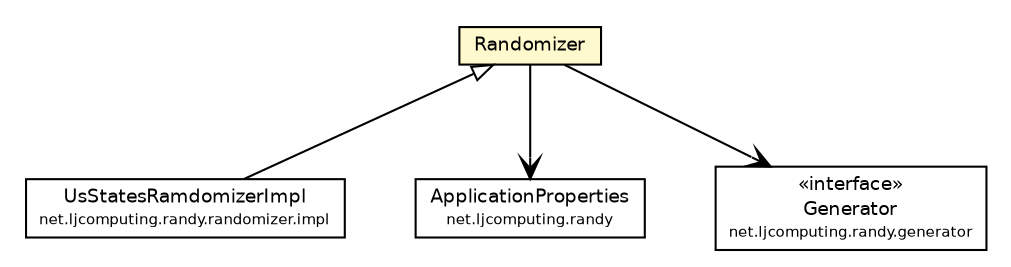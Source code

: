#!/usr/local/bin/dot
#
# Class diagram 
# Generated by UMLGraph version R5_6 (http://www.umlgraph.org/)
#

digraph G {
	edge [fontname="Helvetica",fontsize=10,labelfontname="Helvetica",labelfontsize=10];
	node [fontname="Helvetica",fontsize=10,shape=plaintext];
	nodesep=0.25;
	ranksep=0.5;
	// net.ljcomputing.randy.randomizer.Randomizer
	c322 [label=<<table title="net.ljcomputing.randy.randomizer.Randomizer" border="0" cellborder="1" cellspacing="0" cellpadding="2" port="p" bgcolor="lemonChiffon" href="./Randomizer.html">
		<tr><td><table border="0" cellspacing="0" cellpadding="1">
<tr><td align="center" balign="center"> Randomizer </td></tr>
		</table></td></tr>
		</table>>, URL="./Randomizer.html", fontname="Helvetica", fontcolor="black", fontsize=9.0];
	// net.ljcomputing.randy.randomizer.impl.UsStatesRamdomizerImpl
	c324 [label=<<table title="net.ljcomputing.randy.randomizer.impl.UsStatesRamdomizerImpl" border="0" cellborder="1" cellspacing="0" cellpadding="2" port="p" href="./impl/UsStatesRamdomizerImpl.html">
		<tr><td><table border="0" cellspacing="0" cellpadding="1">
<tr><td align="center" balign="center"> UsStatesRamdomizerImpl </td></tr>
<tr><td align="center" balign="center"><font point-size="7.0"> net.ljcomputing.randy.randomizer.impl </font></td></tr>
		</table></td></tr>
		</table>>, URL="./impl/UsStatesRamdomizerImpl.html", fontname="Helvetica", fontcolor="black", fontsize=9.0];
	// net.ljcomputing.randy.ApplicationProperties
	c325 [label=<<table title="net.ljcomputing.randy.ApplicationProperties" border="0" cellborder="1" cellspacing="0" cellpadding="2" port="p" href="../ApplicationProperties.html">
		<tr><td><table border="0" cellspacing="0" cellpadding="1">
<tr><td align="center" balign="center"> ApplicationProperties </td></tr>
<tr><td align="center" balign="center"><font point-size="7.0"> net.ljcomputing.randy </font></td></tr>
		</table></td></tr>
		</table>>, URL="../ApplicationProperties.html", fontname="Helvetica", fontcolor="black", fontsize=9.0];
	// net.ljcomputing.randy.generator.Generator
	c328 [label=<<table title="net.ljcomputing.randy.generator.Generator" border="0" cellborder="1" cellspacing="0" cellpadding="2" port="p" href="../generator/Generator.html">
		<tr><td><table border="0" cellspacing="0" cellpadding="1">
<tr><td align="center" balign="center"> &#171;interface&#187; </td></tr>
<tr><td align="center" balign="center"> Generator </td></tr>
<tr><td align="center" balign="center"><font point-size="7.0"> net.ljcomputing.randy.generator </font></td></tr>
		</table></td></tr>
		</table>>, URL="../generator/Generator.html", fontname="Helvetica", fontcolor="black", fontsize=9.0];
	//net.ljcomputing.randy.randomizer.impl.UsStatesRamdomizerImpl extends net.ljcomputing.randy.randomizer.Randomizer
	c322:p -> c324:p [dir=back,arrowtail=empty];
	// net.ljcomputing.randy.randomizer.Randomizer NAVASSOC net.ljcomputing.randy.ApplicationProperties
	c322:p -> c325:p [taillabel="", label="", headlabel="", fontname="Helvetica", fontcolor="black", fontsize=10.0, color="black", arrowhead=open];
	// net.ljcomputing.randy.randomizer.Randomizer NAVASSOC net.ljcomputing.randy.generator.Generator
	c322:p -> c328:p [taillabel="", label="", headlabel="", fontname="Helvetica", fontcolor="black", fontsize=10.0, color="black", arrowhead=open];
}

